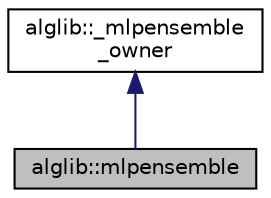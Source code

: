 digraph "alglib::mlpensemble"
{
  edge [fontname="Helvetica",fontsize="10",labelfontname="Helvetica",labelfontsize="10"];
  node [fontname="Helvetica",fontsize="10",shape=record];
  Node0 [label="alglib::mlpensemble",height=0.2,width=0.4,color="black", fillcolor="grey75", style="filled", fontcolor="black"];
  Node1 -> Node0 [dir="back",color="midnightblue",fontsize="10",style="solid",fontname="Helvetica"];
  Node1 [label="alglib::_mlpensemble\l_owner",height=0.2,width=0.4,color="black", fillcolor="white", style="filled",URL="$classalglib_1_1__mlpensemble__owner.html"];
}
